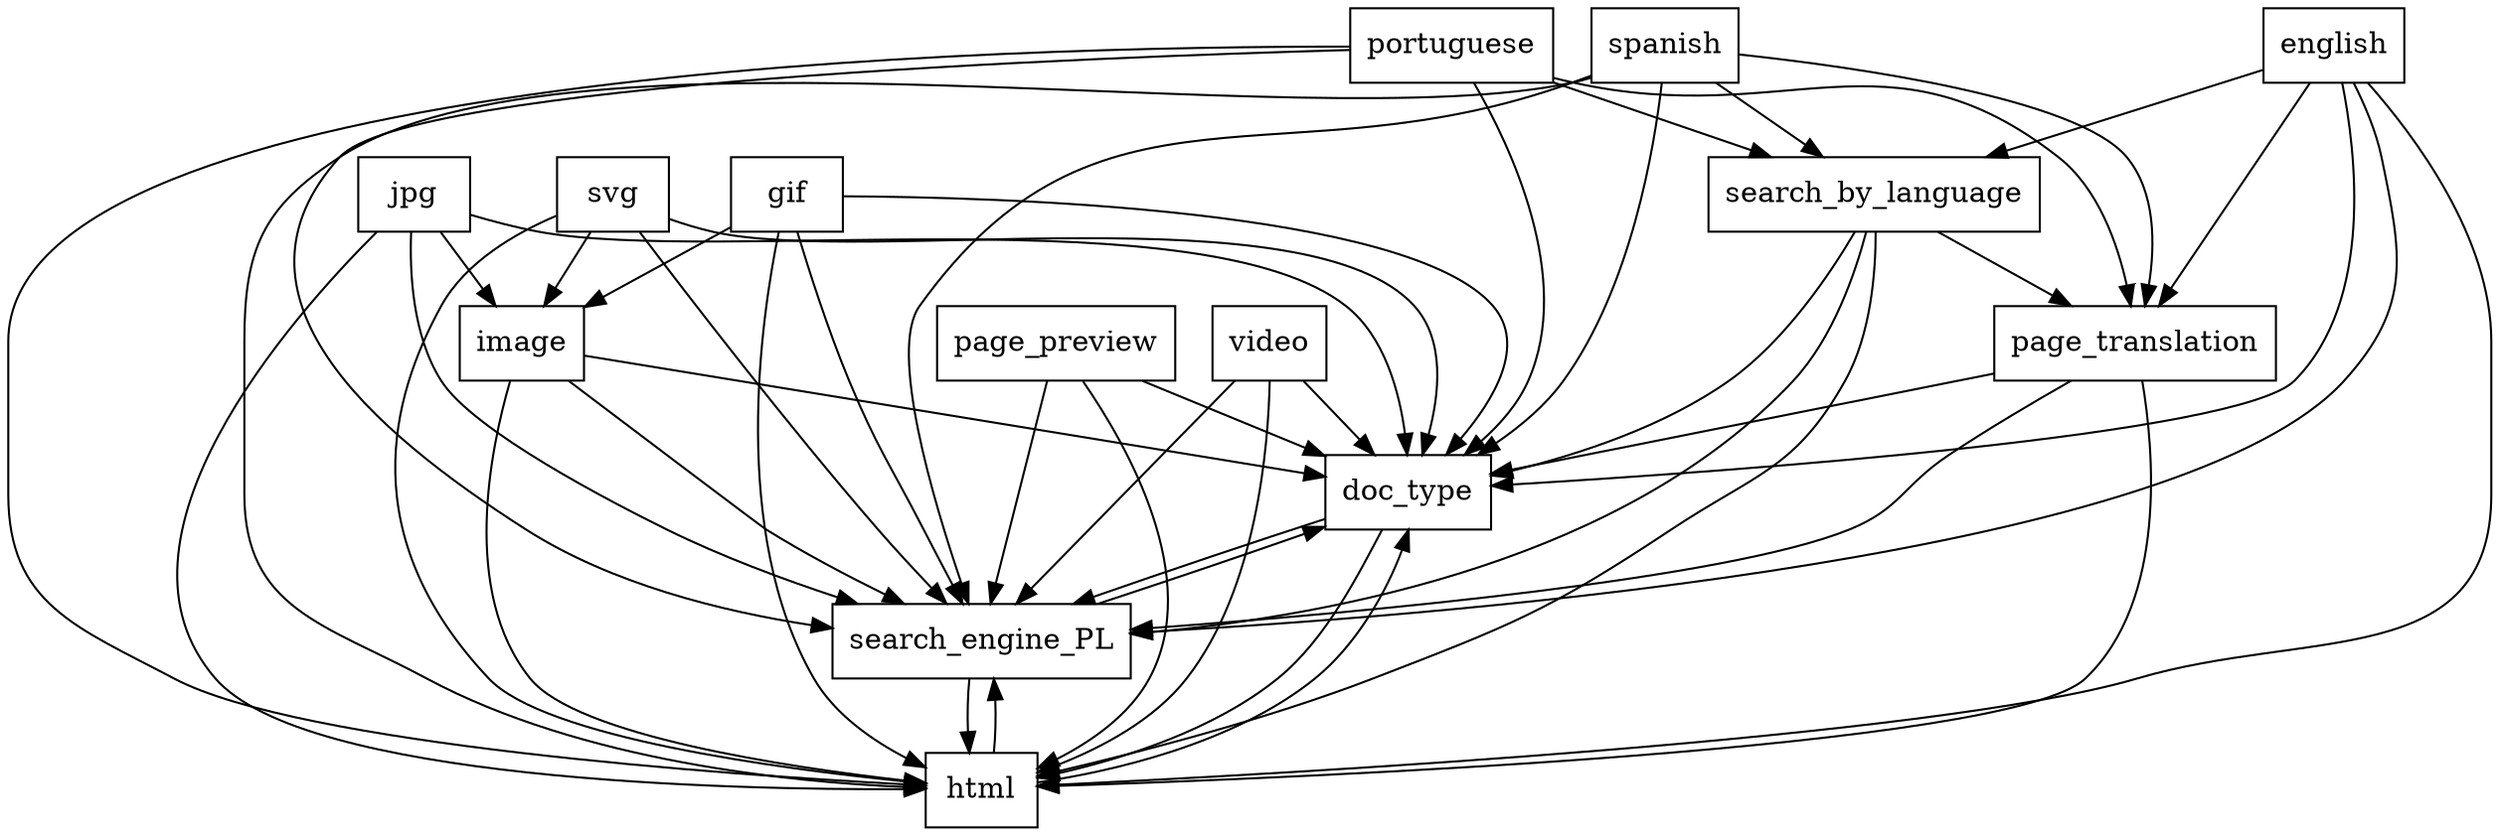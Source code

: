 digraph{
graph [rankdir=TB];
node [shape=box];
edge [arrowhead=normal];
0[label="spanish",]
1[label="svg",]
2[label="doc_type",]
3[label="image",]
4[label="jpg",]
5[label="search_engine_PL",]
6[label="page_translation",]
7[label="portuguese",]
8[label="html",]
9[label="search_by_language",]
10[label="page_preview",]
11[label="english",]
12[label="video",]
13[label="gif",]
0->2[label="",]
0->5[label="",]
0->6[label="",]
0->8[label="",]
0->9[label="",]
1->2[label="",]
1->3[label="",]
1->5[label="",]
1->8[label="",]
2->5[label="",]
2->8[label="",]
3->2[label="",]
3->5[label="",]
3->8[label="",]
4->2[label="",]
4->3[label="",]
4->5[label="",]
4->8[label="",]
5->2[label="",]
5->8[label="",]
6->2[label="",]
6->5[label="",]
6->8[label="",]
7->2[label="",]
7->5[label="",]
7->6[label="",]
7->8[label="",]
7->9[label="",]
8->2[label="",]
8->5[label="",]
9->2[label="",]
9->5[label="",]
9->6[label="",]
9->8[label="",]
10->2[label="",]
10->5[label="",]
10->8[label="",]
11->2[label="",]
11->5[label="",]
11->6[label="",]
11->8[label="",]
11->9[label="",]
12->2[label="",]
12->5[label="",]
12->8[label="",]
13->2[label="",]
13->3[label="",]
13->5[label="",]
13->8[label="",]
}
